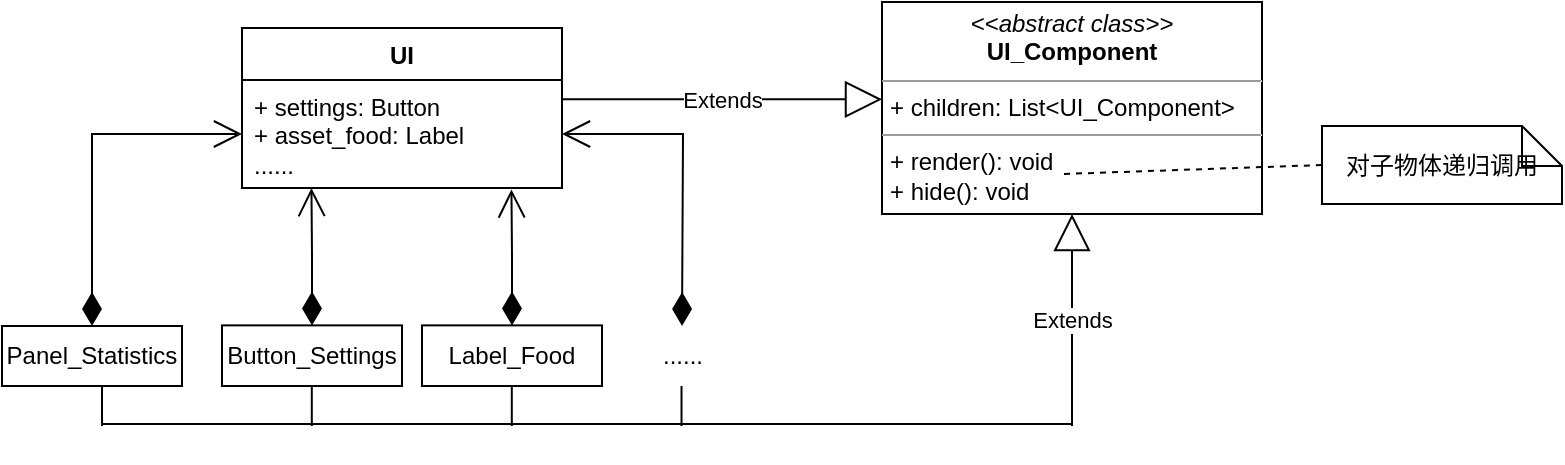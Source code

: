 <mxfile version="22.1.16" type="device">
  <diagram name="Page-1" id="80Xx5_V7AYoYYCBFcPBS">
    <mxGraphModel dx="752" dy="622" grid="1" gridSize="10" guides="1" tooltips="1" connect="1" arrows="1" fold="1" page="1" pageScale="1" pageWidth="850" pageHeight="1100" math="0" shadow="0">
      <root>
        <mxCell id="0" />
        <mxCell id="1" parent="0" />
        <mxCell id="6V_RxtZbmtCBJ1EOpkRF-28" value="UI" style="swimlane;fontStyle=1;align=center;verticalAlign=top;childLayout=stackLayout;horizontal=1;startSize=26;horizontalStack=0;resizeParent=1;resizeParentMax=0;resizeLast=0;collapsible=1;marginBottom=0;whiteSpace=wrap;html=1;" vertex="1" parent="1">
          <mxGeometry x="180" y="151" width="160" height="80" as="geometry" />
        </mxCell>
        <mxCell id="6V_RxtZbmtCBJ1EOpkRF-29" value="+ settings: Button&lt;br&gt;+ asset_food: Label&lt;br&gt;......" style="text;strokeColor=none;fillColor=none;align=left;verticalAlign=top;spacingLeft=4;spacingRight=4;overflow=hidden;rotatable=0;points=[[0,0.5],[1,0.5]];portConstraint=eastwest;whiteSpace=wrap;html=1;" vertex="1" parent="6V_RxtZbmtCBJ1EOpkRF-28">
          <mxGeometry y="26" width="160" height="54" as="geometry" />
        </mxCell>
        <mxCell id="6V_RxtZbmtCBJ1EOpkRF-32" value="&lt;p style=&quot;margin:0px;margin-top:4px;text-align:center;&quot;&gt;&lt;i&gt;&amp;lt;&amp;lt;abstract class&amp;gt;&amp;gt;&lt;/i&gt;&lt;br&gt;&lt;b&gt;UI_Component&lt;/b&gt;&lt;/p&gt;&lt;hr size=&quot;1&quot;&gt;&lt;p style=&quot;margin:0px;margin-left:4px;&quot;&gt;+ children: List&amp;lt;UI_Component&amp;gt;&lt;/p&gt;&lt;hr size=&quot;1&quot;&gt;&lt;p style=&quot;border-color: var(--border-color); margin: 0px 0px 0px 4px;&quot;&gt;+ render(): void&lt;/p&gt;&lt;p style=&quot;border-color: var(--border-color); margin: 0px 0px 0px 4px;&quot;&gt;+ hide(): void&lt;/p&gt;" style="verticalAlign=top;align=left;overflow=fill;fontSize=12;fontFamily=Helvetica;html=1;whiteSpace=wrap;" vertex="1" parent="1">
          <mxGeometry x="500" y="138" width="190" height="106" as="geometry" />
        </mxCell>
        <mxCell id="6V_RxtZbmtCBJ1EOpkRF-33" value="Button_Settings" style="html=1;whiteSpace=wrap;" vertex="1" parent="1">
          <mxGeometry x="170" y="299.69" width="90" height="30.31" as="geometry" />
        </mxCell>
        <mxCell id="6V_RxtZbmtCBJ1EOpkRF-35" value="Panel_Statistics" style="html=1;whiteSpace=wrap;" vertex="1" parent="1">
          <mxGeometry x="60" y="300" width="90" height="30" as="geometry" />
        </mxCell>
        <mxCell id="6V_RxtZbmtCBJ1EOpkRF-36" value="" style="endArrow=open;html=1;endSize=12;startArrow=diamondThin;startSize=14;startFill=1;edgeStyle=orthogonalEdgeStyle;align=left;verticalAlign=bottom;rounded=0;entryX=0;entryY=0.5;entryDx=0;entryDy=0;exitX=0.5;exitY=0;exitDx=0;exitDy=0;" edge="1" parent="1" source="6V_RxtZbmtCBJ1EOpkRF-35" target="6V_RxtZbmtCBJ1EOpkRF-29">
          <mxGeometry x="-0.87" y="-15" relative="1" as="geometry">
            <mxPoint x="260" y="270" as="sourcePoint" />
            <mxPoint x="180" y="231" as="targetPoint" />
            <mxPoint as="offset" />
          </mxGeometry>
        </mxCell>
        <mxCell id="6V_RxtZbmtCBJ1EOpkRF-37" value="" style="endArrow=open;html=1;endSize=12;startArrow=diamondThin;startSize=14;startFill=1;edgeStyle=orthogonalEdgeStyle;align=left;verticalAlign=bottom;rounded=0;entryX=0.217;entryY=1;entryDx=0;entryDy=0;exitX=0.5;exitY=0;exitDx=0;exitDy=0;entryPerimeter=0;" edge="1" parent="1" source="6V_RxtZbmtCBJ1EOpkRF-33" target="6V_RxtZbmtCBJ1EOpkRF-29">
          <mxGeometry x="-0.87" y="-15" relative="1" as="geometry">
            <mxPoint x="70" y="309.69" as="sourcePoint" />
            <mxPoint x="215.08" y="244.002" as="targetPoint" />
            <mxPoint as="offset" />
            <Array as="points" />
          </mxGeometry>
        </mxCell>
        <mxCell id="6V_RxtZbmtCBJ1EOpkRF-39" value="" style="endArrow=open;html=1;endSize=12;startArrow=diamondThin;startSize=14;startFill=1;edgeStyle=orthogonalEdgeStyle;align=left;verticalAlign=bottom;rounded=0;entryX=1;entryY=0.5;entryDx=0;entryDy=0;exitX=0.5;exitY=0;exitDx=0;exitDy=0;" edge="1" parent="1" target="6V_RxtZbmtCBJ1EOpkRF-29">
          <mxGeometry x="-0.87" y="-15" relative="1" as="geometry">
            <mxPoint x="400" y="300" as="sourcePoint" />
            <mxPoint x="340" y="231" as="targetPoint" />
            <mxPoint as="offset" />
            <Array as="points" />
          </mxGeometry>
        </mxCell>
        <mxCell id="6V_RxtZbmtCBJ1EOpkRF-40" value="Label_Food" style="html=1;whiteSpace=wrap;" vertex="1" parent="1">
          <mxGeometry x="270" y="299.69" width="90" height="30.31" as="geometry" />
        </mxCell>
        <mxCell id="6V_RxtZbmtCBJ1EOpkRF-41" value="" style="endArrow=open;html=1;endSize=12;startArrow=diamondThin;startSize=14;startFill=1;edgeStyle=orthogonalEdgeStyle;align=left;verticalAlign=bottom;rounded=0;entryX=0.842;entryY=1.013;entryDx=0;entryDy=0;exitX=0.5;exitY=0;exitDx=0;exitDy=0;entryPerimeter=0;" edge="1" parent="1" source="6V_RxtZbmtCBJ1EOpkRF-40" target="6V_RxtZbmtCBJ1EOpkRF-29">
          <mxGeometry x="-0.87" y="-15" relative="1" as="geometry">
            <mxPoint x="170" y="309.69" as="sourcePoint" />
            <mxPoint x="315.08" y="244.002" as="targetPoint" />
            <mxPoint as="offset" />
            <Array as="points" />
          </mxGeometry>
        </mxCell>
        <mxCell id="6V_RxtZbmtCBJ1EOpkRF-42" value="......" style="text;html=1;align=center;verticalAlign=middle;resizable=0;points=[];autosize=1;strokeColor=none;fillColor=none;" vertex="1" parent="1">
          <mxGeometry x="380" y="300" width="40" height="30" as="geometry" />
        </mxCell>
        <mxCell id="6V_RxtZbmtCBJ1EOpkRF-43" value="Extends" style="endArrow=block;endSize=16;endFill=0;html=1;rounded=0;" edge="1" parent="1">
          <mxGeometry width="160" relative="1" as="geometry">
            <mxPoint x="340" y="186.66" as="sourcePoint" />
            <mxPoint x="500" y="186.66" as="targetPoint" />
          </mxGeometry>
        </mxCell>
        <mxCell id="6V_RxtZbmtCBJ1EOpkRF-44" value="Extends" style="endArrow=block;endSize=16;endFill=0;html=1;rounded=0;entryX=0.5;entryY=1;entryDx=0;entryDy=0;" edge="1" parent="1" target="6V_RxtZbmtCBJ1EOpkRF-32">
          <mxGeometry width="160" relative="1" as="geometry">
            <mxPoint x="595" y="350" as="sourcePoint" />
            <mxPoint x="560" y="370" as="targetPoint" />
          </mxGeometry>
        </mxCell>
        <mxCell id="6V_RxtZbmtCBJ1EOpkRF-45" value="" style="endArrow=none;html=1;rounded=0;" edge="1" parent="1">
          <mxGeometry width="50" height="50" relative="1" as="geometry">
            <mxPoint x="110" y="349" as="sourcePoint" />
            <mxPoint x="595" y="349" as="targetPoint" />
          </mxGeometry>
        </mxCell>
        <mxCell id="6V_RxtZbmtCBJ1EOpkRF-46" value="" style="endArrow=none;html=1;rounded=0;" edge="1" parent="1">
          <mxGeometry width="50" height="50" relative="1" as="geometry">
            <mxPoint x="110" y="350" as="sourcePoint" />
            <mxPoint x="110" y="330" as="targetPoint" />
          </mxGeometry>
        </mxCell>
        <mxCell id="6V_RxtZbmtCBJ1EOpkRF-47" value="" style="endArrow=none;html=1;rounded=0;" edge="1" parent="1">
          <mxGeometry width="50" height="50" relative="1" as="geometry">
            <mxPoint x="214.9" y="350" as="sourcePoint" />
            <mxPoint x="214.9" y="330" as="targetPoint" />
          </mxGeometry>
        </mxCell>
        <mxCell id="6V_RxtZbmtCBJ1EOpkRF-48" value="" style="endArrow=none;html=1;rounded=0;" edge="1" parent="1">
          <mxGeometry width="50" height="50" relative="1" as="geometry">
            <mxPoint x="314.9" y="350" as="sourcePoint" />
            <mxPoint x="314.9" y="330" as="targetPoint" />
          </mxGeometry>
        </mxCell>
        <mxCell id="6V_RxtZbmtCBJ1EOpkRF-49" value="" style="endArrow=none;html=1;rounded=0;" edge="1" parent="1">
          <mxGeometry width="50" height="50" relative="1" as="geometry">
            <mxPoint x="399.76" y="350" as="sourcePoint" />
            <mxPoint x="399.76" y="330" as="targetPoint" />
          </mxGeometry>
        </mxCell>
        <mxCell id="6V_RxtZbmtCBJ1EOpkRF-50" value="对子物体递归调用" style="shape=note;size=20;whiteSpace=wrap;html=1;" vertex="1" parent="1">
          <mxGeometry x="720" y="200" width="120" height="39" as="geometry" />
        </mxCell>
        <mxCell id="6V_RxtZbmtCBJ1EOpkRF-51" value="" style="endArrow=none;dashed=1;html=1;rounded=0;entryX=0;entryY=0.5;entryDx=0;entryDy=0;entryPerimeter=0;" edge="1" parent="1" target="6V_RxtZbmtCBJ1EOpkRF-50">
          <mxGeometry width="50" height="50" relative="1" as="geometry">
            <mxPoint x="591" y="224" as="sourcePoint" />
            <mxPoint x="670" y="240" as="targetPoint" />
          </mxGeometry>
        </mxCell>
      </root>
    </mxGraphModel>
  </diagram>
</mxfile>

